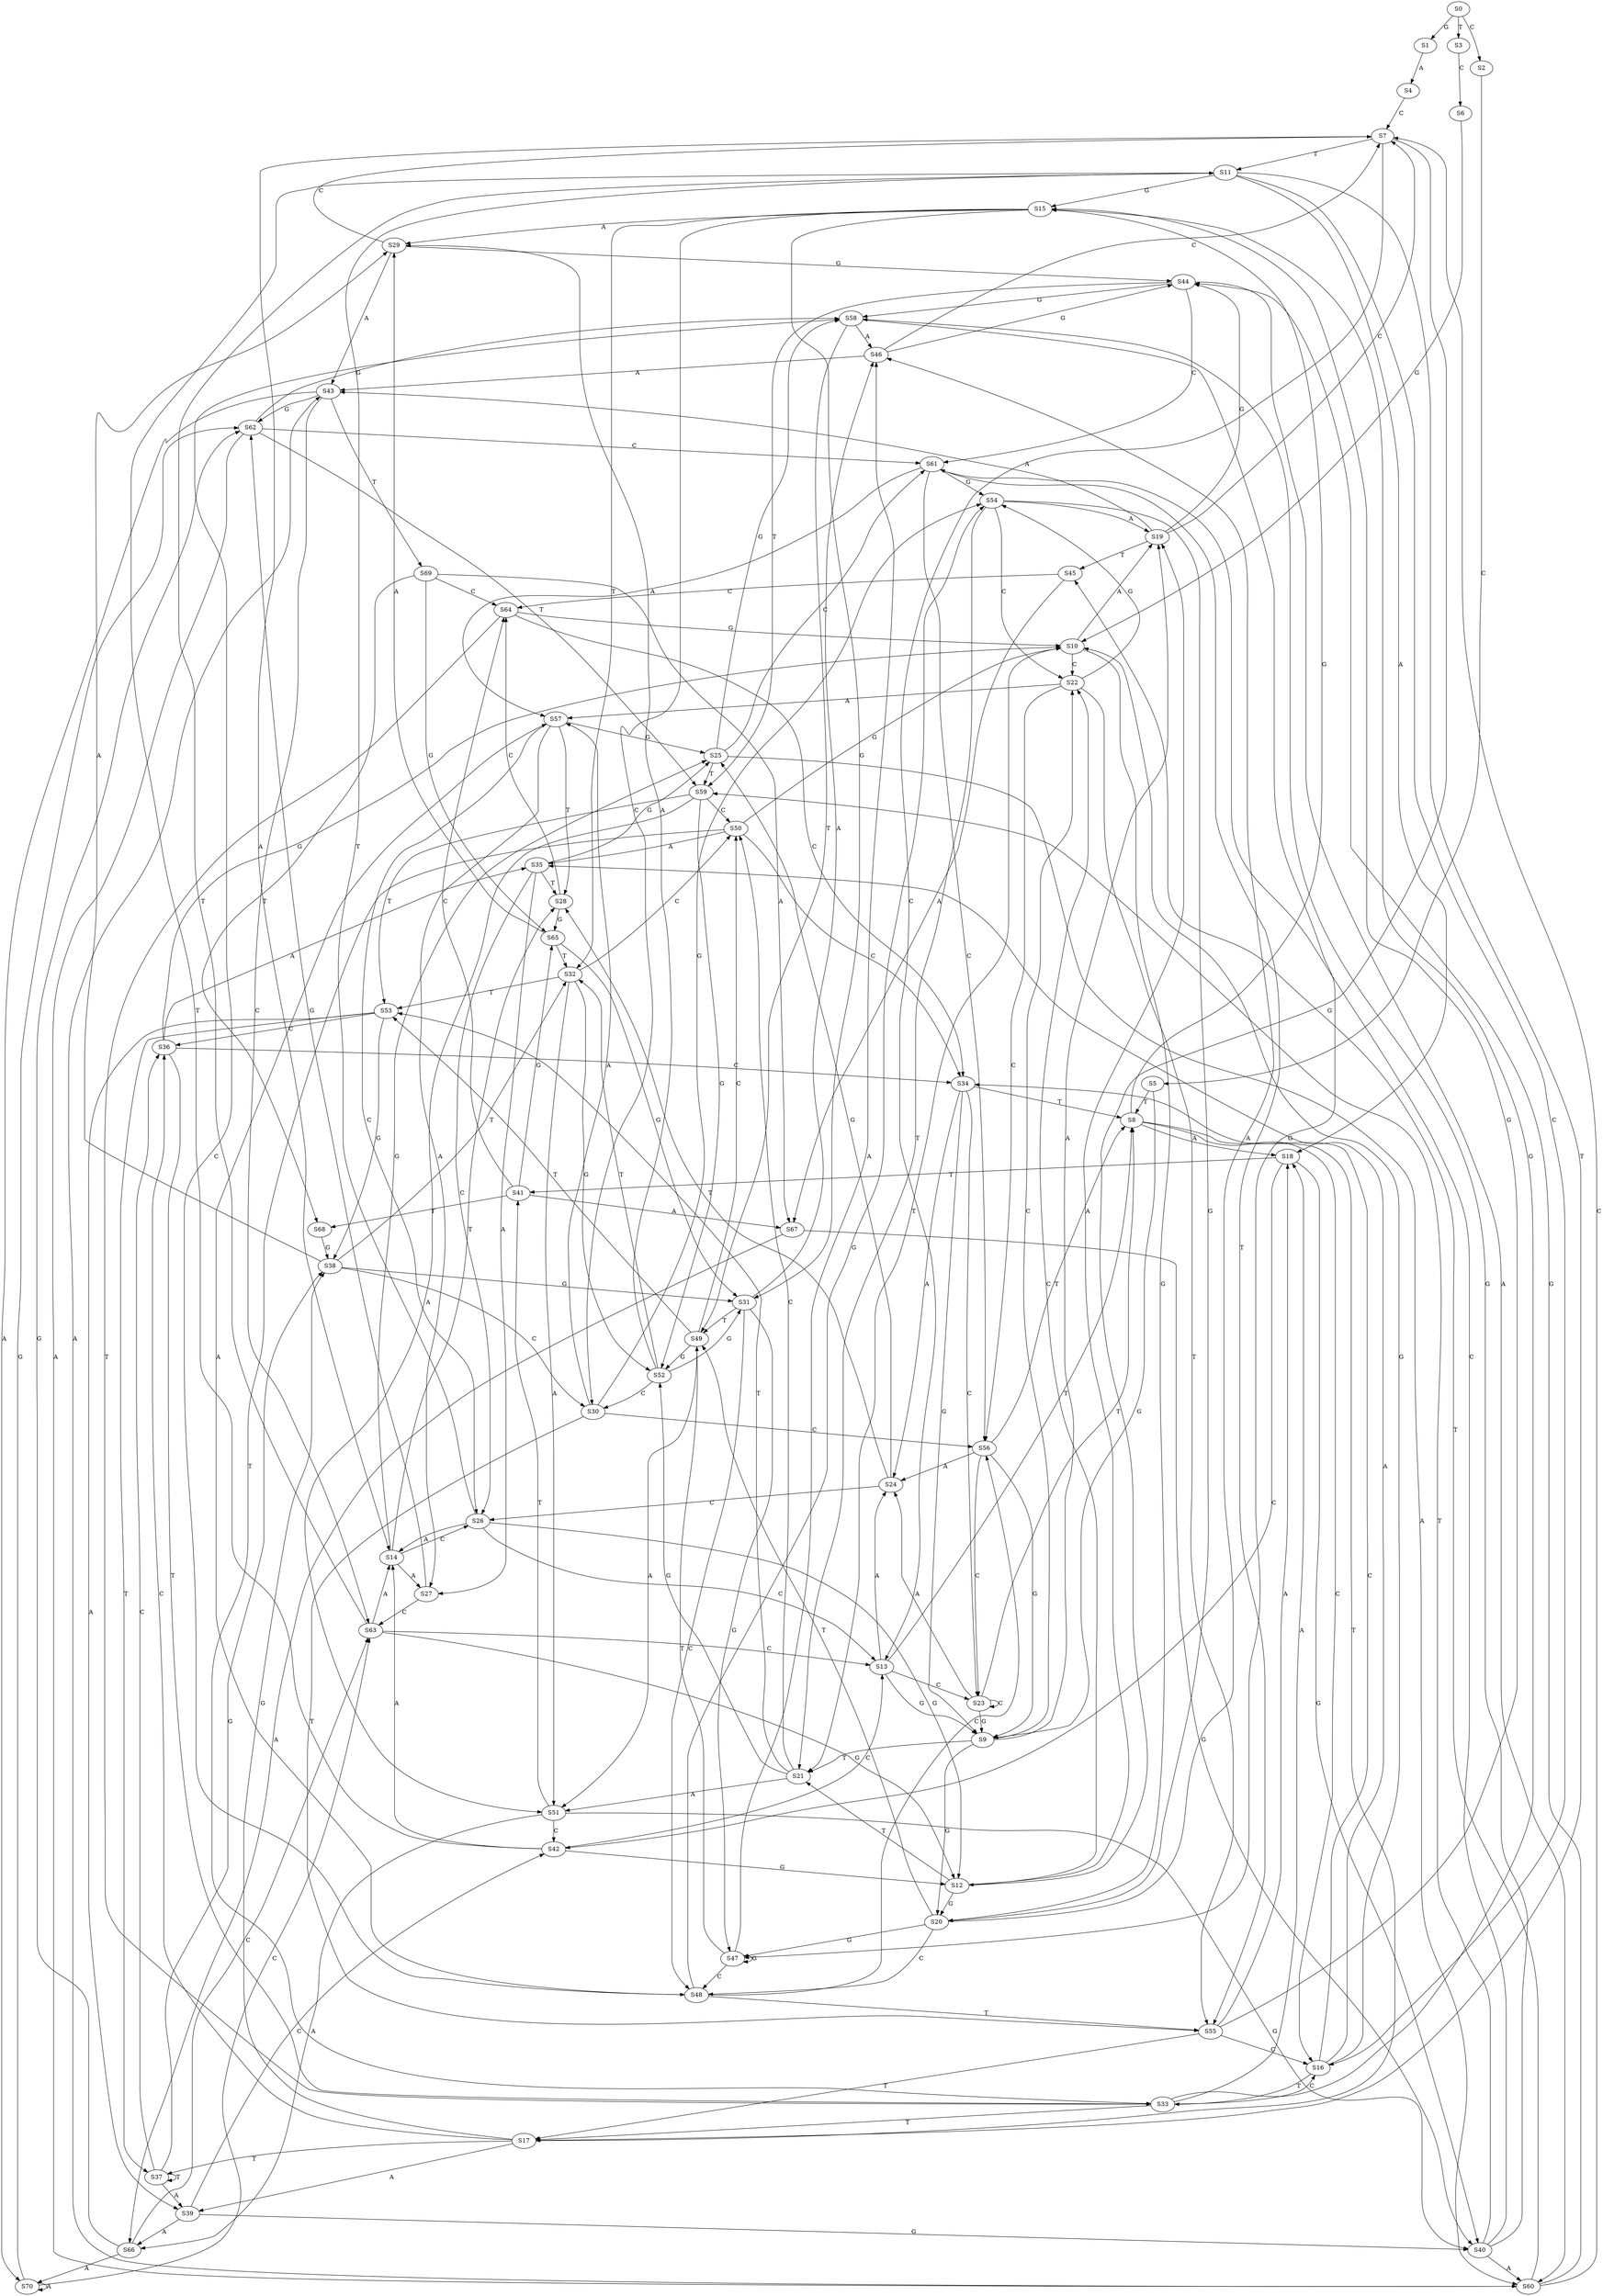 strict digraph  {
	S0 -> S1 [ label = G ];
	S0 -> S2 [ label = C ];
	S0 -> S3 [ label = T ];
	S1 -> S4 [ label = A ];
	S2 -> S5 [ label = C ];
	S3 -> S6 [ label = C ];
	S4 -> S7 [ label = C ];
	S5 -> S8 [ label = T ];
	S5 -> S9 [ label = G ];
	S6 -> S10 [ label = G ];
	S7 -> S11 [ label = T ];
	S7 -> S12 [ label = G ];
	S7 -> S13 [ label = C ];
	S7 -> S14 [ label = A ];
	S8 -> S15 [ label = G ];
	S8 -> S16 [ label = C ];
	S8 -> S17 [ label = T ];
	S8 -> S18 [ label = A ];
	S9 -> S19 [ label = A ];
	S9 -> S20 [ label = G ];
	S9 -> S21 [ label = T ];
	S9 -> S22 [ label = C ];
	S10 -> S20 [ label = G ];
	S10 -> S21 [ label = T ];
	S10 -> S22 [ label = C ];
	S10 -> S19 [ label = A ];
	S11 -> S18 [ label = A ];
	S11 -> S16 [ label = C ];
	S11 -> S17 [ label = T ];
	S11 -> S15 [ label = G ];
	S12 -> S20 [ label = G ];
	S12 -> S19 [ label = A ];
	S12 -> S21 [ label = T ];
	S12 -> S22 [ label = C ];
	S13 -> S23 [ label = C ];
	S13 -> S24 [ label = A ];
	S13 -> S8 [ label = T ];
	S13 -> S9 [ label = G ];
	S14 -> S25 [ label = G ];
	S14 -> S26 [ label = C ];
	S14 -> S27 [ label = A ];
	S14 -> S28 [ label = T ];
	S15 -> S29 [ label = A ];
	S15 -> S30 [ label = C ];
	S15 -> S31 [ label = G ];
	S15 -> S32 [ label = T ];
	S16 -> S33 [ label = T ];
	S16 -> S10 [ label = G ];
	S16 -> S34 [ label = C ];
	S16 -> S35 [ label = A ];
	S17 -> S36 [ label = C ];
	S17 -> S37 [ label = T ];
	S17 -> S38 [ label = G ];
	S17 -> S39 [ label = A ];
	S18 -> S40 [ label = G ];
	S18 -> S41 [ label = T ];
	S18 -> S42 [ label = C ];
	S19 -> S43 [ label = A ];
	S19 -> S7 [ label = C ];
	S19 -> S44 [ label = G ];
	S19 -> S45 [ label = T ];
	S20 -> S46 [ label = A ];
	S20 -> S47 [ label = G ];
	S20 -> S48 [ label = C ];
	S20 -> S49 [ label = T ];
	S21 -> S50 [ label = C ];
	S21 -> S51 [ label = A ];
	S21 -> S52 [ label = G ];
	S21 -> S53 [ label = T ];
	S22 -> S54 [ label = G ];
	S22 -> S55 [ label = T ];
	S22 -> S56 [ label = C ];
	S22 -> S57 [ label = A ];
	S23 -> S9 [ label = G ];
	S23 -> S23 [ label = C ];
	S23 -> S24 [ label = A ];
	S23 -> S8 [ label = T ];
	S24 -> S25 [ label = G ];
	S24 -> S28 [ label = T ];
	S24 -> S26 [ label = C ];
	S25 -> S58 [ label = G ];
	S25 -> S59 [ label = T ];
	S25 -> S60 [ label = A ];
	S25 -> S61 [ label = C ];
	S26 -> S11 [ label = T ];
	S26 -> S12 [ label = G ];
	S26 -> S14 [ label = A ];
	S26 -> S13 [ label = C ];
	S27 -> S62 [ label = G ];
	S27 -> S63 [ label = C ];
	S28 -> S64 [ label = C ];
	S28 -> S65 [ label = G ];
	S29 -> S44 [ label = G ];
	S29 -> S7 [ label = C ];
	S29 -> S43 [ label = A ];
	S30 -> S56 [ label = C ];
	S30 -> S54 [ label = G ];
	S30 -> S55 [ label = T ];
	S30 -> S57 [ label = A ];
	S31 -> S47 [ label = G ];
	S31 -> S48 [ label = C ];
	S31 -> S46 [ label = A ];
	S31 -> S49 [ label = T ];
	S32 -> S50 [ label = C ];
	S32 -> S53 [ label = T ];
	S32 -> S52 [ label = G ];
	S32 -> S51 [ label = A ];
	S33 -> S15 [ label = G ];
	S33 -> S16 [ label = C ];
	S33 -> S18 [ label = A ];
	S33 -> S17 [ label = T ];
	S34 -> S23 [ label = C ];
	S34 -> S24 [ label = A ];
	S34 -> S8 [ label = T ];
	S34 -> S9 [ label = G ];
	S35 -> S28 [ label = T ];
	S35 -> S26 [ label = C ];
	S35 -> S27 [ label = A ];
	S35 -> S25 [ label = G ];
	S36 -> S35 [ label = A ];
	S36 -> S34 [ label = C ];
	S36 -> S10 [ label = G ];
	S36 -> S33 [ label = T ];
	S37 -> S38 [ label = G ];
	S37 -> S37 [ label = T ];
	S37 -> S36 [ label = C ];
	S37 -> S39 [ label = A ];
	S38 -> S31 [ label = G ];
	S38 -> S30 [ label = C ];
	S38 -> S32 [ label = T ];
	S38 -> S29 [ label = A ];
	S39 -> S42 [ label = C ];
	S39 -> S40 [ label = G ];
	S39 -> S66 [ label = A ];
	S40 -> S59 [ label = T ];
	S40 -> S60 [ label = A ];
	S40 -> S61 [ label = C ];
	S40 -> S58 [ label = G ];
	S41 -> S64 [ label = C ];
	S41 -> S67 [ label = A ];
	S41 -> S68 [ label = T ];
	S41 -> S65 [ label = G ];
	S42 -> S12 [ label = G ];
	S42 -> S11 [ label = T ];
	S42 -> S14 [ label = A ];
	S42 -> S13 [ label = C ];
	S43 -> S69 [ label = T ];
	S43 -> S63 [ label = C ];
	S43 -> S70 [ label = A ];
	S43 -> S62 [ label = G ];
	S44 -> S59 [ label = T ];
	S44 -> S58 [ label = G ];
	S44 -> S60 [ label = A ];
	S44 -> S61 [ label = C ];
	S45 -> S67 [ label = A ];
	S45 -> S64 [ label = C ];
	S46 -> S43 [ label = A ];
	S46 -> S44 [ label = G ];
	S46 -> S7 [ label = C ];
	S47 -> S49 [ label = T ];
	S47 -> S48 [ label = C ];
	S47 -> S47 [ label = G ];
	S47 -> S46 [ label = A ];
	S48 -> S55 [ label = T ];
	S48 -> S56 [ label = C ];
	S48 -> S57 [ label = A ];
	S48 -> S54 [ label = G ];
	S49 -> S51 [ label = A ];
	S49 -> S50 [ label = C ];
	S49 -> S52 [ label = G ];
	S49 -> S53 [ label = T ];
	S50 -> S33 [ label = T ];
	S50 -> S10 [ label = G ];
	S50 -> S35 [ label = A ];
	S50 -> S34 [ label = C ];
	S51 -> S41 [ label = T ];
	S51 -> S40 [ label = G ];
	S51 -> S66 [ label = A ];
	S51 -> S42 [ label = C ];
	S52 -> S32 [ label = T ];
	S52 -> S31 [ label = G ];
	S52 -> S29 [ label = A ];
	S52 -> S30 [ label = C ];
	S53 -> S36 [ label = C ];
	S53 -> S38 [ label = G ];
	S53 -> S39 [ label = A ];
	S53 -> S37 [ label = T ];
	S54 -> S20 [ label = G ];
	S54 -> S19 [ label = A ];
	S54 -> S21 [ label = T ];
	S54 -> S22 [ label = C ];
	S55 -> S18 [ label = A ];
	S55 -> S16 [ label = C ];
	S55 -> S17 [ label = T ];
	S55 -> S15 [ label = G ];
	S56 -> S9 [ label = G ];
	S56 -> S24 [ label = A ];
	S56 -> S8 [ label = T ];
	S56 -> S23 [ label = C ];
	S57 -> S25 [ label = G ];
	S57 -> S26 [ label = C ];
	S57 -> S27 [ label = A ];
	S57 -> S28 [ label = T ];
	S58 -> S46 [ label = A ];
	S58 -> S47 [ label = G ];
	S58 -> S49 [ label = T ];
	S58 -> S48 [ label = C ];
	S59 -> S51 [ label = A ];
	S59 -> S50 [ label = C ];
	S59 -> S52 [ label = G ];
	S59 -> S53 [ label = T ];
	S60 -> S43 [ label = A ];
	S60 -> S7 [ label = C ];
	S60 -> S45 [ label = T ];
	S60 -> S44 [ label = G ];
	S61 -> S56 [ label = C ];
	S61 -> S57 [ label = A ];
	S61 -> S54 [ label = G ];
	S61 -> S55 [ label = T ];
	S62 -> S59 [ label = T ];
	S62 -> S60 [ label = A ];
	S62 -> S61 [ label = C ];
	S62 -> S58 [ label = G ];
	S63 -> S14 [ label = A ];
	S63 -> S13 [ label = C ];
	S63 -> S12 [ label = G ];
	S63 -> S11 [ label = T ];
	S64 -> S34 [ label = C ];
	S64 -> S10 [ label = G ];
	S64 -> S33 [ label = T ];
	S65 -> S31 [ label = G ];
	S65 -> S29 [ label = A ];
	S65 -> S32 [ label = T ];
	S66 -> S62 [ label = G ];
	S66 -> S70 [ label = A ];
	S66 -> S63 [ label = C ];
	S67 -> S40 [ label = G ];
	S67 -> S66 [ label = A ];
	S68 -> S38 [ label = G ];
	S69 -> S67 [ label = A ];
	S69 -> S64 [ label = C ];
	S69 -> S65 [ label = G ];
	S69 -> S68 [ label = T ];
	S70 -> S62 [ label = G ];
	S70 -> S63 [ label = C ];
	S70 -> S70 [ label = A ];
}
